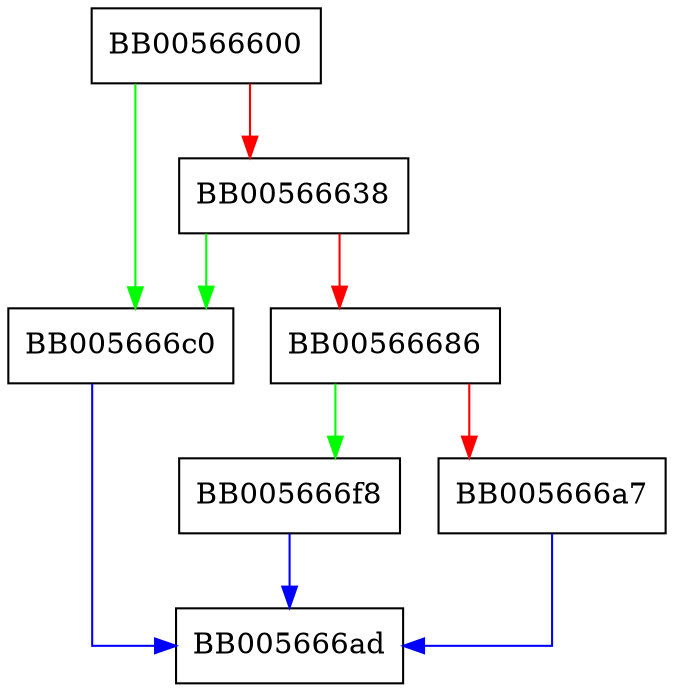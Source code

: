 digraph ossl_cms_msgSigDigest_add1 {
  node [shape="box"];
  graph [splines=ortho];
  BB00566600 -> BB005666c0 [color="green"];
  BB00566600 -> BB00566638 [color="red"];
  BB00566638 -> BB005666c0 [color="green"];
  BB00566638 -> BB00566686 [color="red"];
  BB00566686 -> BB005666f8 [color="green"];
  BB00566686 -> BB005666a7 [color="red"];
  BB005666a7 -> BB005666ad [color="blue"];
  BB005666c0 -> BB005666ad [color="blue"];
  BB005666f8 -> BB005666ad [color="blue"];
}